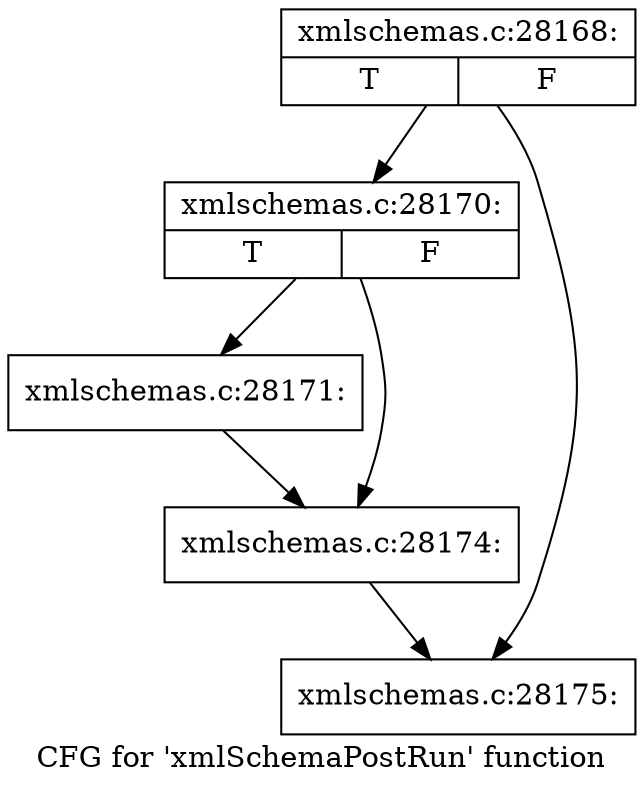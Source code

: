 digraph "CFG for 'xmlSchemaPostRun' function" {
	label="CFG for 'xmlSchemaPostRun' function";

	Node0x55d026991c90 [shape=record,label="{xmlschemas.c:28168:|{<s0>T|<s1>F}}"];
	Node0x55d026991c90 -> Node0x55d02698ef30;
	Node0x55d026991c90 -> Node0x55d0269950f0;
	Node0x55d02698ef30 [shape=record,label="{xmlschemas.c:28170:|{<s0>T|<s1>F}}"];
	Node0x55d02698ef30 -> Node0x55d026995b30;
	Node0x55d02698ef30 -> Node0x55d026995b80;
	Node0x55d026995b30 [shape=record,label="{xmlschemas.c:28171:}"];
	Node0x55d026995b30 -> Node0x55d026995b80;
	Node0x55d026995b80 [shape=record,label="{xmlschemas.c:28174:}"];
	Node0x55d026995b80 -> Node0x55d0269950f0;
	Node0x55d0269950f0 [shape=record,label="{xmlschemas.c:28175:}"];
}
